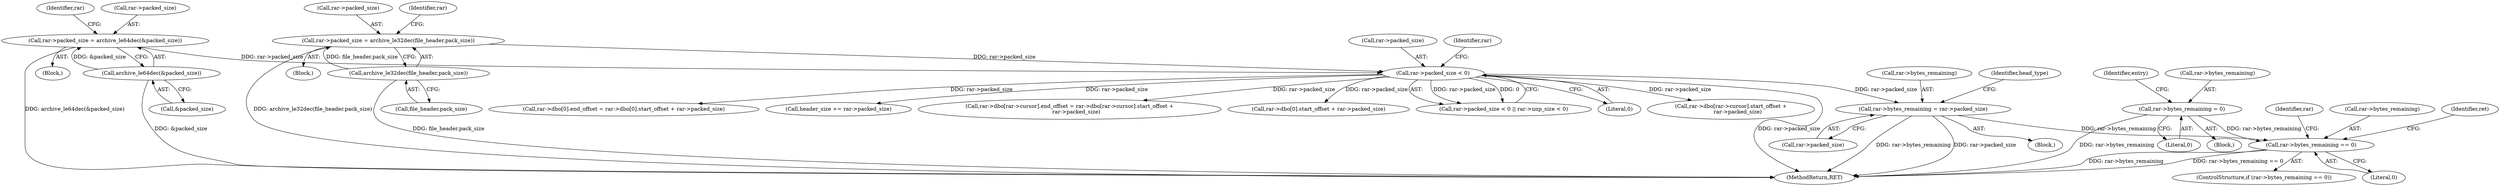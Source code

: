 digraph "0_libarchive_5562545b5562f6d12a4ef991fae158bf4ccf92b6@API" {
"1001729" [label="(Call,rar->bytes_remaining == 0)"];
"1000569" [label="(Call,rar->bytes_remaining = rar->packed_size)"];
"1000549" [label="(Call,rar->packed_size < 0)"];
"1000515" [label="(Call,rar->packed_size = archive_le64dec(&packed_size))"];
"1000519" [label="(Call,archive_le64dec(&packed_size))"];
"1000531" [label="(Call,rar->packed_size = archive_le32dec(file_header.pack_size))"];
"1000535" [label="(Call,archive_le32dec(file_header.pack_size))"];
"1001702" [label="(Call,rar->bytes_remaining = 0)"];
"1000570" [label="(Call,rar->bytes_remaining)"];
"1000520" [label="(Call,&packed_size)"];
"1000532" [label="(Call,rar->packed_size)"];
"1000541" [label="(Identifier,rar)"];
"1000535" [label="(Call,archive_le32dec(file_header.pack_size))"];
"1000589" [label="(Call,header_size += rar->packed_size)"];
"1000524" [label="(Identifier,rar)"];
"1001216" [label="(Call,rar->dbo[rar->cursor].end_offset = rar->dbo[rar->cursor].start_offset +\n        rar->packed_size)"];
"1000573" [label="(Call,rar->packed_size)"];
"1001736" [label="(Identifier,rar)"];
"1000536" [label="(Call,file_header.pack_size)"];
"1001708" [label="(Identifier,entry)"];
"1001730" [label="(Call,rar->bytes_remaining)"];
"1000569" [label="(Call,rar->bytes_remaining = rar->packed_size)"];
"1000484" [label="(Block,)"];
"1000578" [label="(Identifier,head_type)"];
"1001703" [label="(Call,rar->bytes_remaining)"];
"1000531" [label="(Call,rar->packed_size = archive_le32dec(file_header.pack_size))"];
"1000550" [label="(Call,rar->packed_size)"];
"1001702" [label="(Call,rar->bytes_remaining = 0)"];
"1001418" [label="(Call,rar->dbo[0].start_offset + rar->packed_size)"];
"1001706" [label="(Literal,0)"];
"1000548" [label="(Call,rar->packed_size < 0 || rar->unp_size < 0)"];
"1000515" [label="(Call,rar->packed_size = archive_le64dec(&packed_size))"];
"1001701" [label="(Block,)"];
"1000121" [label="(Block,)"];
"1001733" [label="(Literal,0)"];
"1000553" [label="(Literal,0)"];
"1001740" [label="(Identifier,ret)"];
"1000519" [label="(Call,archive_le64dec(&packed_size))"];
"1000516" [label="(Call,rar->packed_size)"];
"1000556" [label="(Identifier,rar)"];
"1000530" [label="(Block,)"];
"1001226" [label="(Call,rar->dbo[rar->cursor].start_offset +\n        rar->packed_size)"];
"1001741" [label="(MethodReturn,RET)"];
"1001410" [label="(Call,rar->dbo[0].end_offset = rar->dbo[0].start_offset + rar->packed_size)"];
"1001729" [label="(Call,rar->bytes_remaining == 0)"];
"1001728" [label="(ControlStructure,if (rar->bytes_remaining == 0))"];
"1000549" [label="(Call,rar->packed_size < 0)"];
"1001729" -> "1001728"  [label="AST: "];
"1001729" -> "1001733"  [label="CFG: "];
"1001730" -> "1001729"  [label="AST: "];
"1001733" -> "1001729"  [label="AST: "];
"1001736" -> "1001729"  [label="CFG: "];
"1001740" -> "1001729"  [label="CFG: "];
"1001729" -> "1001741"  [label="DDG: rar->bytes_remaining"];
"1001729" -> "1001741"  [label="DDG: rar->bytes_remaining == 0"];
"1000569" -> "1001729"  [label="DDG: rar->bytes_remaining"];
"1001702" -> "1001729"  [label="DDG: rar->bytes_remaining"];
"1000569" -> "1000121"  [label="AST: "];
"1000569" -> "1000573"  [label="CFG: "];
"1000570" -> "1000569"  [label="AST: "];
"1000573" -> "1000569"  [label="AST: "];
"1000578" -> "1000569"  [label="CFG: "];
"1000569" -> "1001741"  [label="DDG: rar->bytes_remaining"];
"1000569" -> "1001741"  [label="DDG: rar->packed_size"];
"1000549" -> "1000569"  [label="DDG: rar->packed_size"];
"1000549" -> "1000548"  [label="AST: "];
"1000549" -> "1000553"  [label="CFG: "];
"1000550" -> "1000549"  [label="AST: "];
"1000553" -> "1000549"  [label="AST: "];
"1000556" -> "1000549"  [label="CFG: "];
"1000548" -> "1000549"  [label="CFG: "];
"1000549" -> "1001741"  [label="DDG: rar->packed_size"];
"1000549" -> "1000548"  [label="DDG: rar->packed_size"];
"1000549" -> "1000548"  [label="DDG: 0"];
"1000515" -> "1000549"  [label="DDG: rar->packed_size"];
"1000531" -> "1000549"  [label="DDG: rar->packed_size"];
"1000549" -> "1000589"  [label="DDG: rar->packed_size"];
"1000549" -> "1001216"  [label="DDG: rar->packed_size"];
"1000549" -> "1001226"  [label="DDG: rar->packed_size"];
"1000549" -> "1001410"  [label="DDG: rar->packed_size"];
"1000549" -> "1001418"  [label="DDG: rar->packed_size"];
"1000515" -> "1000484"  [label="AST: "];
"1000515" -> "1000519"  [label="CFG: "];
"1000516" -> "1000515"  [label="AST: "];
"1000519" -> "1000515"  [label="AST: "];
"1000524" -> "1000515"  [label="CFG: "];
"1000515" -> "1001741"  [label="DDG: archive_le64dec(&packed_size)"];
"1000519" -> "1000515"  [label="DDG: &packed_size"];
"1000519" -> "1000520"  [label="CFG: "];
"1000520" -> "1000519"  [label="AST: "];
"1000519" -> "1001741"  [label="DDG: &packed_size"];
"1000531" -> "1000530"  [label="AST: "];
"1000531" -> "1000535"  [label="CFG: "];
"1000532" -> "1000531"  [label="AST: "];
"1000535" -> "1000531"  [label="AST: "];
"1000541" -> "1000531"  [label="CFG: "];
"1000531" -> "1001741"  [label="DDG: archive_le32dec(file_header.pack_size)"];
"1000535" -> "1000531"  [label="DDG: file_header.pack_size"];
"1000535" -> "1000536"  [label="CFG: "];
"1000536" -> "1000535"  [label="AST: "];
"1000535" -> "1001741"  [label="DDG: file_header.pack_size"];
"1001702" -> "1001701"  [label="AST: "];
"1001702" -> "1001706"  [label="CFG: "];
"1001703" -> "1001702"  [label="AST: "];
"1001706" -> "1001702"  [label="AST: "];
"1001708" -> "1001702"  [label="CFG: "];
"1001702" -> "1001741"  [label="DDG: rar->bytes_remaining"];
}
